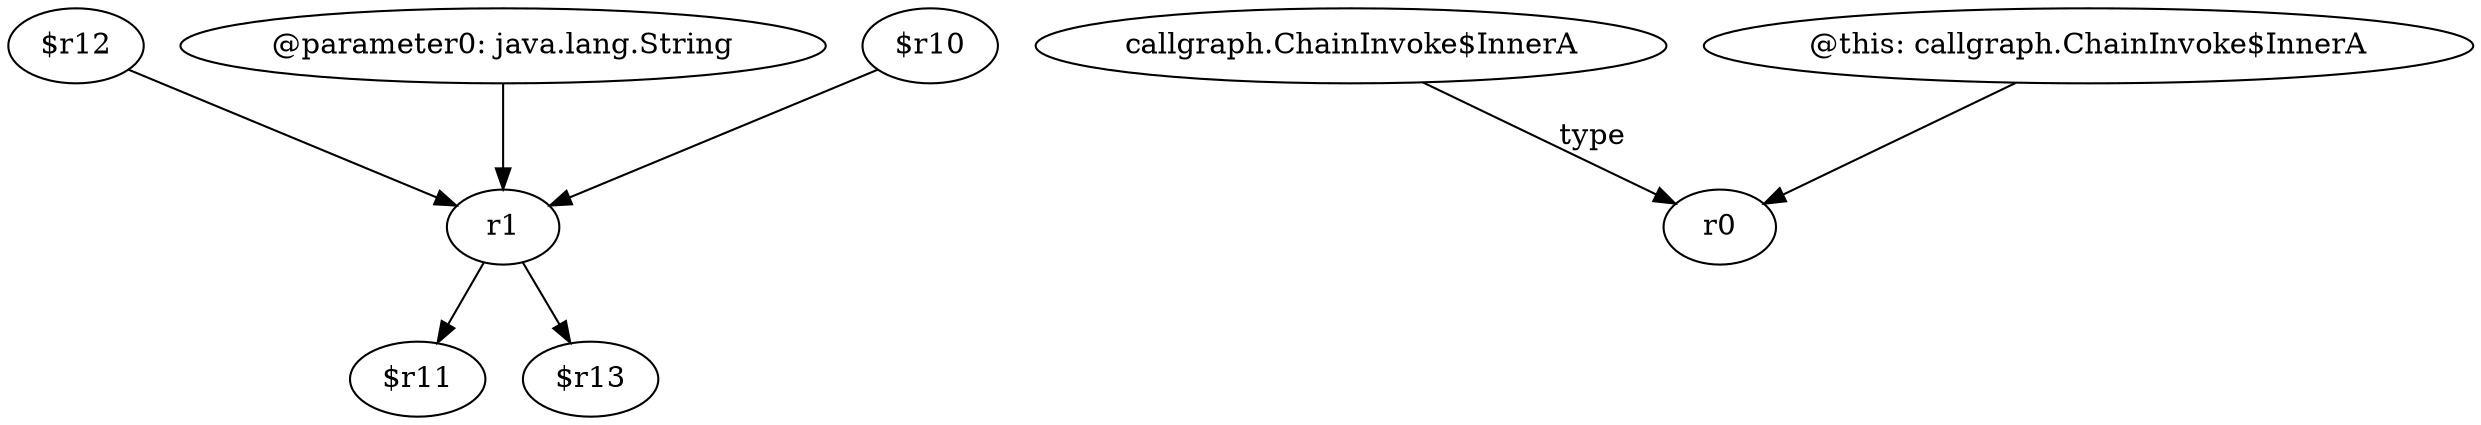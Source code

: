 digraph g {
0[label="r1"]
1[label="$r11"]
0->1[label=""]
2[label="callgraph.ChainInvoke$InnerA"]
3[label="r0"]
2->3[label="type"]
4[label="$r12"]
4->0[label=""]
5[label="@parameter0: java.lang.String"]
5->0[label=""]
6[label="$r13"]
0->6[label=""]
7[label="@this: callgraph.ChainInvoke$InnerA"]
7->3[label=""]
8[label="$r10"]
8->0[label=""]
}